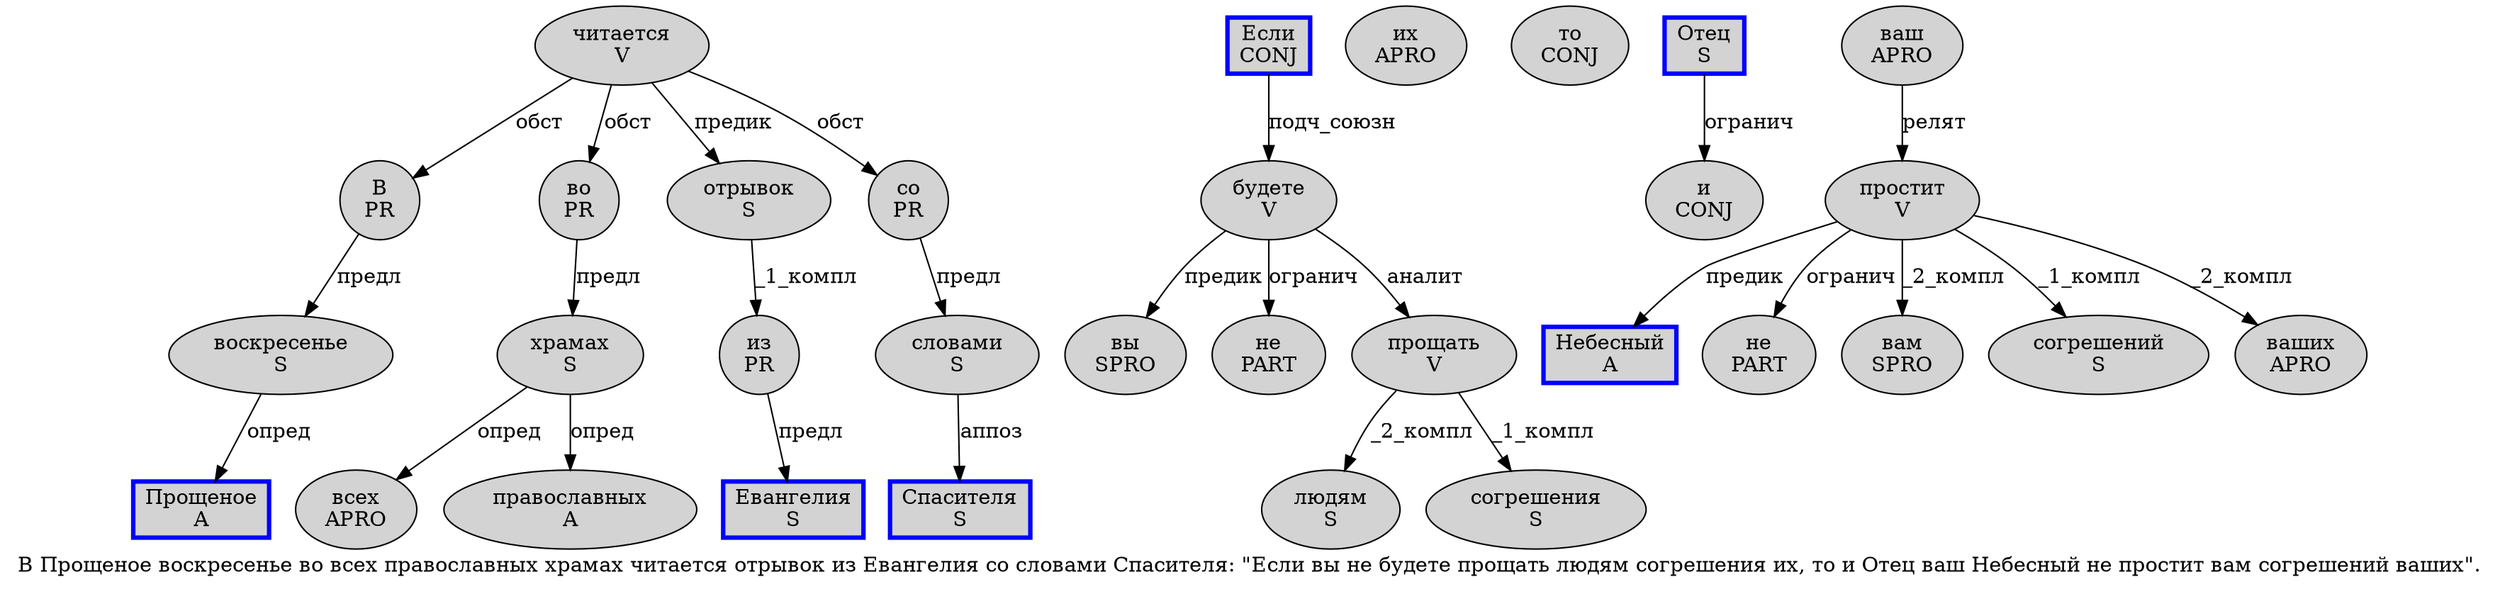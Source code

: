 digraph SENTENCE_1080 {
	graph [label="В Прощеное воскресенье во всех православных храмах читается отрывок из Евангелия со словами Спасителя: \"Если вы не будете прощать людям согрешения их, то и Отец ваш Небесный не простит вам согрешений ваших\"."]
	node [style=filled]
		0 [label="В
PR" color="" fillcolor=lightgray penwidth=1 shape=ellipse]
		1 [label="Прощеное
A" color=blue fillcolor=lightgray penwidth=3 shape=box]
		2 [label="воскресенье
S" color="" fillcolor=lightgray penwidth=1 shape=ellipse]
		3 [label="во
PR" color="" fillcolor=lightgray penwidth=1 shape=ellipse]
		4 [label="всех
APRO" color="" fillcolor=lightgray penwidth=1 shape=ellipse]
		5 [label="православных
A" color="" fillcolor=lightgray penwidth=1 shape=ellipse]
		6 [label="храмах
S" color="" fillcolor=lightgray penwidth=1 shape=ellipse]
		7 [label="читается
V" color="" fillcolor=lightgray penwidth=1 shape=ellipse]
		8 [label="отрывок
S" color="" fillcolor=lightgray penwidth=1 shape=ellipse]
		9 [label="из
PR" color="" fillcolor=lightgray penwidth=1 shape=ellipse]
		10 [label="Евангелия
S" color=blue fillcolor=lightgray penwidth=3 shape=box]
		11 [label="со
PR" color="" fillcolor=lightgray penwidth=1 shape=ellipse]
		12 [label="словами
S" color="" fillcolor=lightgray penwidth=1 shape=ellipse]
		13 [label="Спасителя
S" color=blue fillcolor=lightgray penwidth=3 shape=box]
		16 [label="Если
CONJ" color=blue fillcolor=lightgray penwidth=3 shape=box]
		17 [label="вы
SPRO" color="" fillcolor=lightgray penwidth=1 shape=ellipse]
		18 [label="не
PART" color="" fillcolor=lightgray penwidth=1 shape=ellipse]
		19 [label="будете
V" color="" fillcolor=lightgray penwidth=1 shape=ellipse]
		20 [label="прощать
V" color="" fillcolor=lightgray penwidth=1 shape=ellipse]
		21 [label="людям
S" color="" fillcolor=lightgray penwidth=1 shape=ellipse]
		22 [label="согрешения
S" color="" fillcolor=lightgray penwidth=1 shape=ellipse]
		23 [label="их
APRO" color="" fillcolor=lightgray penwidth=1 shape=ellipse]
		25 [label="то
CONJ" color="" fillcolor=lightgray penwidth=1 shape=ellipse]
		26 [label="и
CONJ" color="" fillcolor=lightgray penwidth=1 shape=ellipse]
		27 [label="Отец
S" color=blue fillcolor=lightgray penwidth=3 shape=box]
		28 [label="ваш
APRO" color="" fillcolor=lightgray penwidth=1 shape=ellipse]
		29 [label="Небесный
A" color=blue fillcolor=lightgray penwidth=3 shape=box]
		30 [label="не
PART" color="" fillcolor=lightgray penwidth=1 shape=ellipse]
		31 [label="простит
V" color="" fillcolor=lightgray penwidth=1 shape=ellipse]
		32 [label="вам
SPRO" color="" fillcolor=lightgray penwidth=1 shape=ellipse]
		33 [label="согрешений
S" color="" fillcolor=lightgray penwidth=1 shape=ellipse]
		34 [label="ваших
APRO" color="" fillcolor=lightgray penwidth=1 shape=ellipse]
			20 -> 21 [label="_2_компл"]
			20 -> 22 [label="_1_компл"]
			0 -> 2 [label="предл"]
			6 -> 4 [label="опред"]
			6 -> 5 [label="опред"]
			16 -> 19 [label="подч_союзн"]
			19 -> 17 [label="предик"]
			19 -> 18 [label="огранич"]
			19 -> 20 [label="аналит"]
			28 -> 31 [label="релят"]
			2 -> 1 [label="опред"]
			3 -> 6 [label="предл"]
			27 -> 26 [label="огранич"]
			12 -> 13 [label="аппоз"]
			8 -> 9 [label="_1_компл"]
			11 -> 12 [label="предл"]
			31 -> 29 [label="предик"]
			31 -> 30 [label="огранич"]
			31 -> 32 [label="_2_компл"]
			31 -> 33 [label="_1_компл"]
			31 -> 34 [label="_2_компл"]
			9 -> 10 [label="предл"]
			7 -> 0 [label="обст"]
			7 -> 3 [label="обст"]
			7 -> 8 [label="предик"]
			7 -> 11 [label="обст"]
}